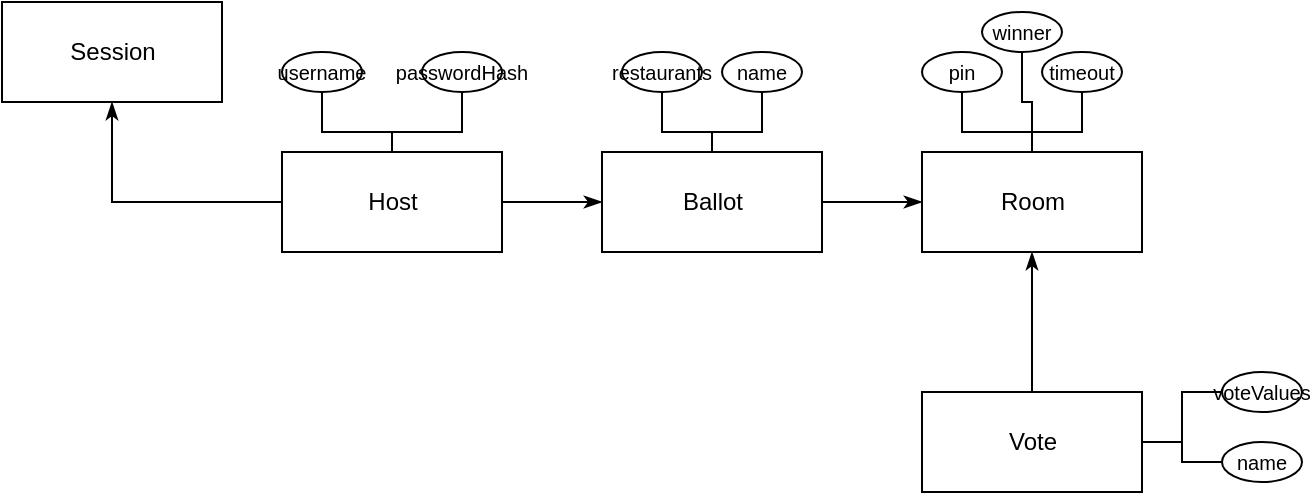 <mxfile version="11.0.7" type="github"><diagram id="nslWypjcpoYDMe5P636h" name="Page-1"><mxGraphModel dx="871" dy="471" grid="1" gridSize="10" guides="1" tooltips="1" connect="1" arrows="1" fold="1" page="1" pageScale="1" pageWidth="850" pageHeight="1100" math="0" shadow="0"><root><mxCell id="0"/><mxCell id="1" parent="0"/><mxCell id="pEFJWP1JtH2nlnaGsxqf-21" value="Session" style="html=1;" vertex="1" parent="1"><mxGeometry x="20" y="75" width="110" height="50" as="geometry"/></mxCell><mxCell id="pEFJWP1JtH2nlnaGsxqf-44" value="" style="edgeStyle=orthogonalEdgeStyle;rounded=0;orthogonalLoop=1;jettySize=auto;html=1;endArrow=classicThin;endFill=1;" edge="1" parent="1" source="pEFJWP1JtH2nlnaGsxqf-22" target="pEFJWP1JtH2nlnaGsxqf-23"><mxGeometry relative="1" as="geometry"/></mxCell><mxCell id="pEFJWP1JtH2nlnaGsxqf-46" value="" style="edgeStyle=orthogonalEdgeStyle;rounded=0;orthogonalLoop=1;jettySize=auto;html=1;endArrow=classicThin;endFill=1;" edge="1" parent="1" source="pEFJWP1JtH2nlnaGsxqf-22" target="pEFJWP1JtH2nlnaGsxqf-21"><mxGeometry relative="1" as="geometry"/></mxCell><mxCell id="pEFJWP1JtH2nlnaGsxqf-22" value="Host" style="html=1;" vertex="1" parent="1"><mxGeometry x="160" y="150" width="110" height="50" as="geometry"/></mxCell><mxCell id="pEFJWP1JtH2nlnaGsxqf-43" value="" style="edgeStyle=orthogonalEdgeStyle;rounded=0;orthogonalLoop=1;jettySize=auto;html=1;endArrow=classicThin;endFill=1;" edge="1" parent="1" source="pEFJWP1JtH2nlnaGsxqf-23" target="pEFJWP1JtH2nlnaGsxqf-24"><mxGeometry relative="1" as="geometry"/></mxCell><mxCell id="pEFJWP1JtH2nlnaGsxqf-23" value="Ballot" style="html=1;" vertex="1" parent="1"><mxGeometry x="320" y="150" width="110" height="50" as="geometry"/></mxCell><mxCell id="pEFJWP1JtH2nlnaGsxqf-24" value="Room" style="html=1;" vertex="1" parent="1"><mxGeometry x="480" y="150" width="110" height="50" as="geometry"/></mxCell><mxCell id="pEFJWP1JtH2nlnaGsxqf-42" value="" style="edgeStyle=orthogonalEdgeStyle;rounded=0;orthogonalLoop=1;jettySize=auto;html=1;endArrow=classicThin;endFill=1;" edge="1" parent="1" source="pEFJWP1JtH2nlnaGsxqf-25" target="pEFJWP1JtH2nlnaGsxqf-24"><mxGeometry relative="1" as="geometry"/></mxCell><mxCell id="pEFJWP1JtH2nlnaGsxqf-25" value="Vote" style="html=1;" vertex="1" parent="1"><mxGeometry x="480" y="270" width="110" height="50" as="geometry"/></mxCell><mxCell id="pEFJWP1JtH2nlnaGsxqf-49" value="" style="edgeStyle=orthogonalEdgeStyle;rounded=0;orthogonalLoop=1;jettySize=auto;html=1;endArrow=none;endFill=0;" edge="1" parent="1" source="pEFJWP1JtH2nlnaGsxqf-28" target="pEFJWP1JtH2nlnaGsxqf-22"><mxGeometry relative="1" as="geometry"/></mxCell><mxCell id="pEFJWP1JtH2nlnaGsxqf-28" value="&lt;font size=&quot;1&quot;&gt;passwordHash&lt;br&gt;&lt;/font&gt;" style="ellipse;whiteSpace=wrap;html=1;" vertex="1" parent="1"><mxGeometry x="230" y="100" width="40" height="20" as="geometry"/></mxCell><mxCell id="pEFJWP1JtH2nlnaGsxqf-48" value="" style="edgeStyle=orthogonalEdgeStyle;rounded=0;orthogonalLoop=1;jettySize=auto;html=1;endArrow=none;endFill=0;" edge="1" parent="1" source="pEFJWP1JtH2nlnaGsxqf-29" target="pEFJWP1JtH2nlnaGsxqf-22"><mxGeometry relative="1" as="geometry"/></mxCell><mxCell id="pEFJWP1JtH2nlnaGsxqf-29" value="&lt;font size=&quot;1&quot;&gt;username&lt;/font&gt;" style="ellipse;whiteSpace=wrap;html=1;" vertex="1" parent="1"><mxGeometry x="160" y="100" width="40" height="20" as="geometry"/></mxCell><mxCell id="pEFJWP1JtH2nlnaGsxqf-54" value="" style="edgeStyle=orthogonalEdgeStyle;rounded=0;orthogonalLoop=1;jettySize=auto;html=1;endArrow=none;endFill=0;" edge="1" parent="1" source="pEFJWP1JtH2nlnaGsxqf-30" target="pEFJWP1JtH2nlnaGsxqf-23"><mxGeometry relative="1" as="geometry"/></mxCell><mxCell id="pEFJWP1JtH2nlnaGsxqf-30" value="&lt;font size=&quot;1&quot;&gt;restaurants&lt;br&gt;&lt;/font&gt;" style="ellipse;whiteSpace=wrap;html=1;" vertex="1" parent="1"><mxGeometry x="330" y="100" width="40" height="20" as="geometry"/></mxCell><mxCell id="pEFJWP1JtH2nlnaGsxqf-55" value="" style="edgeStyle=orthogonalEdgeStyle;rounded=0;orthogonalLoop=1;jettySize=auto;html=1;endArrow=none;endFill=0;" edge="1" parent="1" source="pEFJWP1JtH2nlnaGsxqf-31" target="pEFJWP1JtH2nlnaGsxqf-23"><mxGeometry relative="1" as="geometry"/></mxCell><mxCell id="pEFJWP1JtH2nlnaGsxqf-31" value="&lt;font size=&quot;1&quot;&gt;name&lt;br&gt;&lt;/font&gt;" style="ellipse;whiteSpace=wrap;html=1;" vertex="1" parent="1"><mxGeometry x="380" y="100" width="40" height="20" as="geometry"/></mxCell><mxCell id="pEFJWP1JtH2nlnaGsxqf-57" value="" style="edgeStyle=orthogonalEdgeStyle;rounded=0;orthogonalLoop=1;jettySize=auto;html=1;endArrow=none;endFill=0;" edge="1" parent="1" source="pEFJWP1JtH2nlnaGsxqf-32" target="pEFJWP1JtH2nlnaGsxqf-24"><mxGeometry relative="1" as="geometry"/></mxCell><mxCell id="pEFJWP1JtH2nlnaGsxqf-32" value="&lt;font size=&quot;1&quot;&gt;timeout&lt;br&gt;&lt;/font&gt;" style="ellipse;whiteSpace=wrap;html=1;" vertex="1" parent="1"><mxGeometry x="540" y="100" width="40" height="20" as="geometry"/></mxCell><mxCell id="pEFJWP1JtH2nlnaGsxqf-56" value="" style="edgeStyle=orthogonalEdgeStyle;rounded=0;orthogonalLoop=1;jettySize=auto;html=1;endArrow=none;endFill=0;" edge="1" parent="1" source="pEFJWP1JtH2nlnaGsxqf-33" target="pEFJWP1JtH2nlnaGsxqf-24"><mxGeometry relative="1" as="geometry"/></mxCell><mxCell id="pEFJWP1JtH2nlnaGsxqf-33" value="&lt;font size=&quot;1&quot;&gt;pin&lt;br&gt;&lt;/font&gt;" style="ellipse;whiteSpace=wrap;html=1;" vertex="1" parent="1"><mxGeometry x="480" y="100" width="40" height="20" as="geometry"/></mxCell><mxCell id="pEFJWP1JtH2nlnaGsxqf-50" value="" style="edgeStyle=orthogonalEdgeStyle;rounded=0;orthogonalLoop=1;jettySize=auto;html=1;endArrow=none;endFill=0;" edge="1" parent="1" source="pEFJWP1JtH2nlnaGsxqf-34" target="pEFJWP1JtH2nlnaGsxqf-25"><mxGeometry relative="1" as="geometry"/></mxCell><mxCell id="pEFJWP1JtH2nlnaGsxqf-34" value="&lt;font size=&quot;1&quot;&gt;voteValues&lt;br&gt;&lt;/font&gt;" style="ellipse;whiteSpace=wrap;html=1;" vertex="1" parent="1"><mxGeometry x="630" y="260" width="40" height="20" as="geometry"/></mxCell><mxCell id="pEFJWP1JtH2nlnaGsxqf-58" value="" style="edgeStyle=orthogonalEdgeStyle;rounded=0;orthogonalLoop=1;jettySize=auto;html=1;endArrow=none;endFill=0;" edge="1" parent="1" source="pEFJWP1JtH2nlnaGsxqf-37" target="pEFJWP1JtH2nlnaGsxqf-24"><mxGeometry relative="1" as="geometry"/></mxCell><mxCell id="pEFJWP1JtH2nlnaGsxqf-37" value="&lt;font size=&quot;1&quot;&gt;winner&lt;br&gt;&lt;/font&gt;" style="ellipse;whiteSpace=wrap;html=1;" vertex="1" parent="1"><mxGeometry x="510" y="80" width="40" height="20" as="geometry"/></mxCell><mxCell id="pEFJWP1JtH2nlnaGsxqf-53" value="" style="edgeStyle=orthogonalEdgeStyle;rounded=0;orthogonalLoop=1;jettySize=auto;html=1;endArrow=none;endFill=0;" edge="1" parent="1" source="pEFJWP1JtH2nlnaGsxqf-38" target="pEFJWP1JtH2nlnaGsxqf-25"><mxGeometry relative="1" as="geometry"/></mxCell><mxCell id="pEFJWP1JtH2nlnaGsxqf-38" value="&lt;font size=&quot;1&quot;&gt;name&lt;br&gt;&lt;/font&gt;" style="ellipse;whiteSpace=wrap;html=1;" vertex="1" parent="1"><mxGeometry x="630" y="295" width="40" height="20" as="geometry"/></mxCell></root></mxGraphModel></diagram></mxfile>